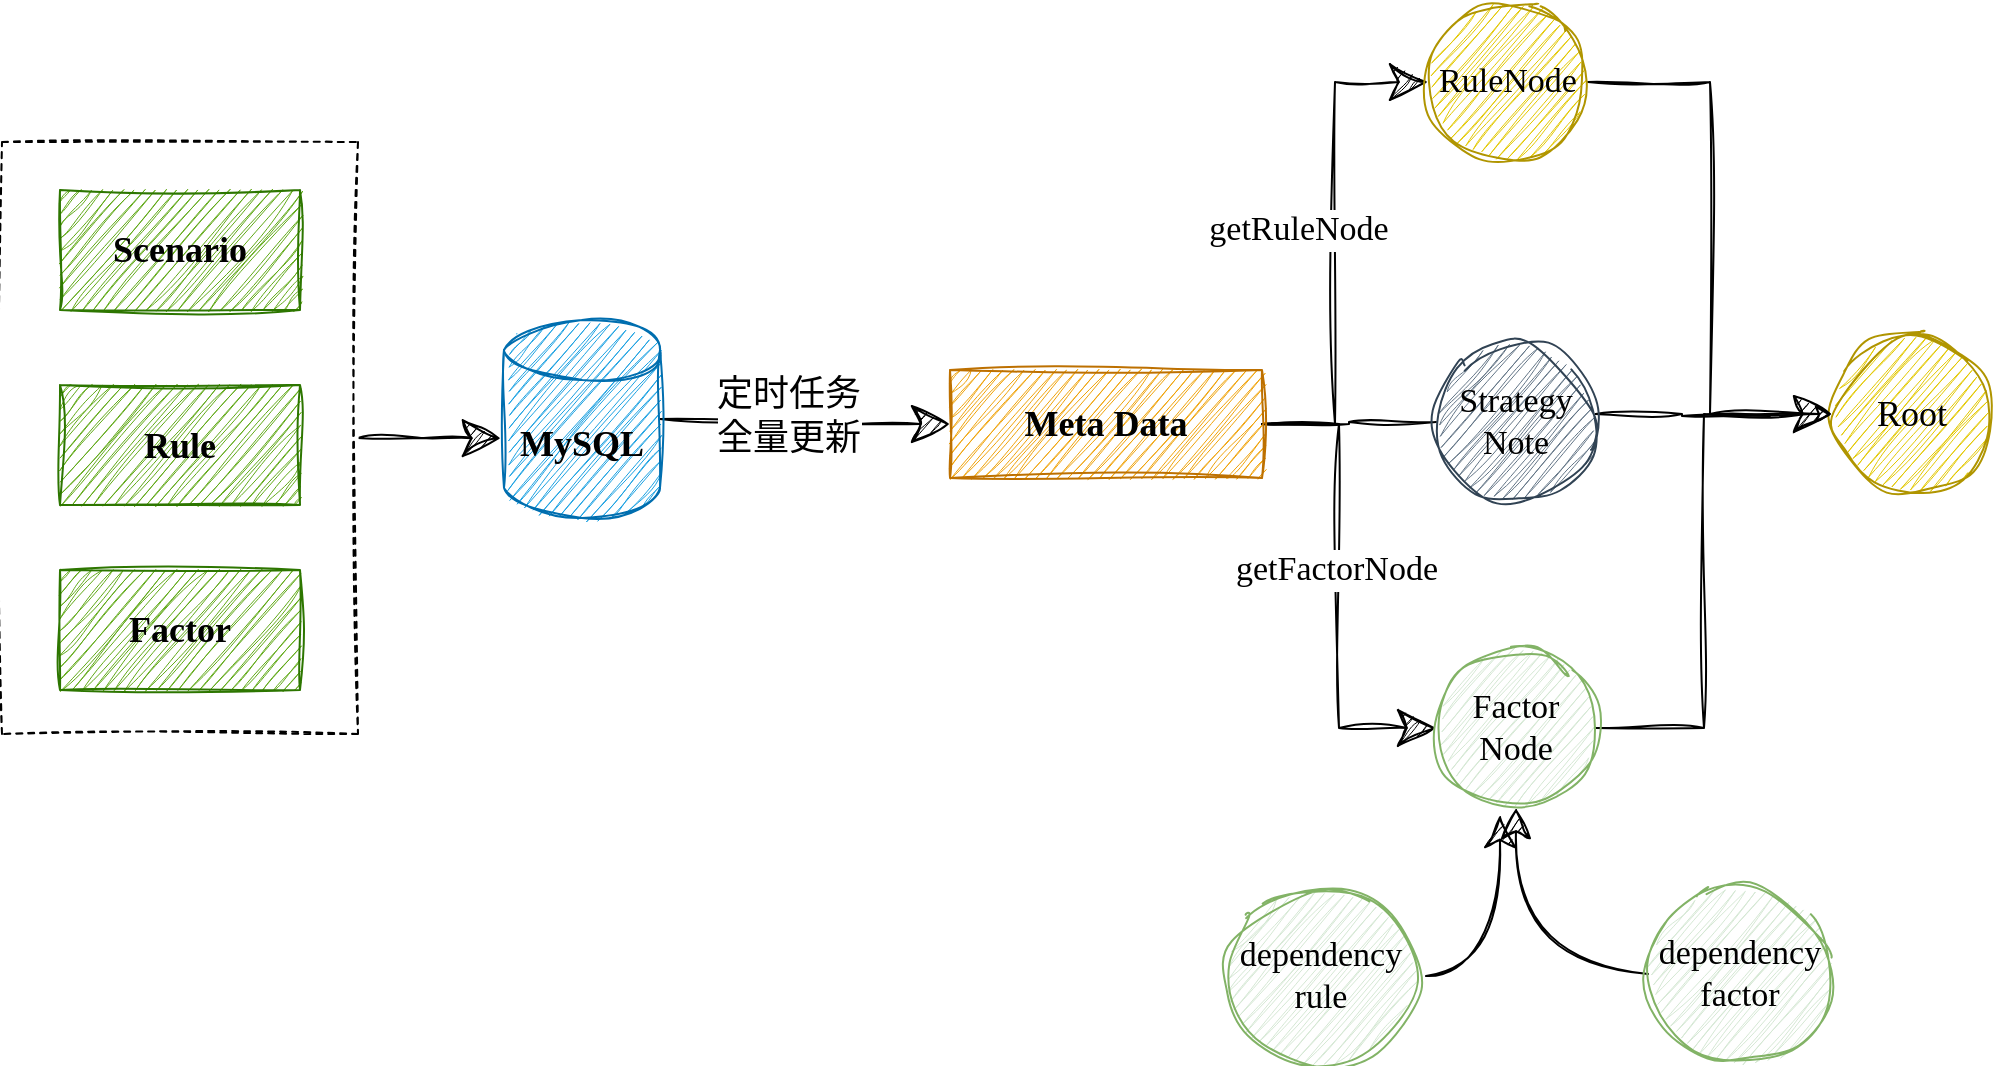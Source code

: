 <mxfile version="21.6.8" type="github">
  <diagram name="第 1 页" id="RwdDkMVxCmkXGutyeQiV">
    <mxGraphModel dx="1860" dy="962" grid="0" gridSize="10" guides="1" tooltips="1" connect="1" arrows="1" fold="1" page="0" pageScale="1" pageWidth="1169" pageHeight="827" math="0" shadow="0">
      <root>
        <mxCell id="0" />
        <mxCell id="1" parent="0" />
        <mxCell id="y90TR_eES9gFVXuPP8y6-5" style="edgeStyle=orthogonalEdgeStyle;rounded=0;orthogonalLoop=1;jettySize=auto;html=1;entryX=0;entryY=0.5;entryDx=0;entryDy=0;sketch=1;curveFitting=1;jiggle=2;targetPerimeterSpacing=10;endSize=17;" parent="1" source="y90TR_eES9gFVXuPP8y6-1" target="y90TR_eES9gFVXuPP8y6-3" edge="1">
          <mxGeometry relative="1" as="geometry" />
        </mxCell>
        <mxCell id="y90TR_eES9gFVXuPP8y6-7" value="&lt;font face=&quot;Comic Sans MS&quot; style=&quot;font-size: 18px;&quot;&gt;定时任务&lt;br&gt;全量更新&lt;/font&gt;" style="edgeLabel;html=1;align=center;verticalAlign=middle;resizable=0;points=[];" parent="y90TR_eES9gFVXuPP8y6-5" vertex="1" connectable="0">
          <mxGeometry x="-0.135" y="2" relative="1" as="geometry">
            <mxPoint as="offset" />
          </mxGeometry>
        </mxCell>
        <mxCell id="y90TR_eES9gFVXuPP8y6-1" value="&lt;h4&gt;&lt;font face=&quot;Comic Sans MS&quot; style=&quot;font-size: 18px;&quot; color=&quot;#000000&quot;&gt;MySQL&lt;/font&gt;&lt;/h4&gt;" style="shape=cylinder3;whiteSpace=wrap;html=1;boundedLbl=1;backgroundOutline=1;size=15;sketch=1;curveFitting=1;jiggle=2;shadow=0;fillColor=#1ba1e2;strokeColor=#006EAF;fontColor=#ffffff;" parent="1" vertex="1">
          <mxGeometry x="169" y="297" width="78" height="99" as="geometry" />
        </mxCell>
        <mxCell id="YaqIEvK-8tjsQ3Ezuoqx-6" style="edgeStyle=orthogonalEdgeStyle;rounded=0;orthogonalLoop=1;jettySize=auto;html=1;entryX=0;entryY=0.5;entryDx=0;entryDy=0;sketch=1;curveFitting=1;jiggle=2;targetPerimeterSpacing=10;endSize=17;" parent="1" source="y90TR_eES9gFVXuPP8y6-3" target="YaqIEvK-8tjsQ3Ezuoqx-2" edge="1">
          <mxGeometry relative="1" as="geometry" />
        </mxCell>
        <mxCell id="YaqIEvK-8tjsQ3Ezuoqx-17" value="&lt;font style=&quot;font-size: 17px;&quot; face=&quot;Comic Sans MS&quot;&gt;getRuleNode&lt;/font&gt;" style="edgeLabel;html=1;align=center;verticalAlign=middle;resizable=0;points=[];" parent="YaqIEvK-8tjsQ3Ezuoqx-6" vertex="1" connectable="0">
          <mxGeometry x="-0.123" y="-1" relative="1" as="geometry">
            <mxPoint x="-20" y="-22" as="offset" />
          </mxGeometry>
        </mxCell>
        <mxCell id="YaqIEvK-8tjsQ3Ezuoqx-7" style="edgeStyle=orthogonalEdgeStyle;rounded=0;orthogonalLoop=1;jettySize=auto;html=1;entryX=0;entryY=0.5;entryDx=0;entryDy=0;targetPerimeterSpacing=10;endSize=17;sketch=1;curveFitting=1;jiggle=2;" parent="1" source="y90TR_eES9gFVXuPP8y6-3" target="YaqIEvK-8tjsQ3Ezuoqx-3" edge="1">
          <mxGeometry relative="1" as="geometry" />
        </mxCell>
        <mxCell id="YaqIEvK-8tjsQ3Ezuoqx-18" value="&lt;font face=&quot;Comic Sans MS&quot; style=&quot;font-size: 17px;&quot;&gt;getFactorNode&lt;/font&gt;" style="edgeLabel;html=1;align=center;verticalAlign=middle;resizable=0;points=[];" parent="YaqIEvK-8tjsQ3Ezuoqx-7" vertex="1" connectable="0">
          <mxGeometry x="-0.072" y="-2" relative="1" as="geometry">
            <mxPoint as="offset" />
          </mxGeometry>
        </mxCell>
        <mxCell id="nG0NmrF7ap1_xRI_WX3w-9" style="edgeStyle=orthogonalEdgeStyle;rounded=0;orthogonalLoop=1;jettySize=auto;html=1;entryX=0;entryY=0.5;entryDx=0;entryDy=0;sketch=1;curveFitting=1;jiggle=2;targetPerimeterSpacing=7;endArrow=none;endFill=0;endSize=9;" edge="1" parent="1" source="y90TR_eES9gFVXuPP8y6-3" target="nG0NmrF7ap1_xRI_WX3w-7">
          <mxGeometry relative="1" as="geometry" />
        </mxCell>
        <mxCell id="y90TR_eES9gFVXuPP8y6-3" value="&lt;h4 style=&quot;border-color: var(--border-color);&quot;&gt;&lt;font style=&quot;border-color: var(--border-color); font-size: 18px;&quot; face=&quot;Comic Sans MS&quot; color=&quot;#000000&quot;&gt;Meta Data&lt;/font&gt;&lt;/h4&gt;" style="rounded=0;whiteSpace=wrap;html=1;sketch=1;curveFitting=1;jiggle=2;glass=0;shadow=0;fillColor=#f0a30a;strokeColor=#BD7000;fontColor=#000000;" parent="1" vertex="1">
          <mxGeometry x="392" y="322" width="156" height="54" as="geometry" />
        </mxCell>
        <mxCell id="y90TR_eES9gFVXuPP8y6-8" value="&lt;font face=&quot;Comic Sans MS&quot;&gt;&lt;span style=&quot;font-size: 18px;&quot;&gt;Root&lt;/span&gt;&lt;/font&gt;" style="ellipse;whiteSpace=wrap;html=1;fillColor=#e3c800;strokeColor=#B09500;fontColor=#000000;rounded=0;sketch=1;curveFitting=1;jiggle=2;glass=0;shadow=0;" parent="1" vertex="1">
          <mxGeometry x="833" y="304" width="80" height="80" as="geometry" />
        </mxCell>
        <mxCell id="YaqIEvK-8tjsQ3Ezuoqx-14" style="edgeStyle=orthogonalEdgeStyle;rounded=0;orthogonalLoop=1;jettySize=auto;html=1;entryX=0;entryY=0.5;entryDx=0;entryDy=0;sketch=1;curveFitting=1;jiggle=2;" parent="1" source="YaqIEvK-8tjsQ3Ezuoqx-2" target="y90TR_eES9gFVXuPP8y6-8" edge="1">
          <mxGeometry relative="1" as="geometry" />
        </mxCell>
        <mxCell id="YaqIEvK-8tjsQ3Ezuoqx-2" value="&lt;font style=&quot;font-size: 17px;&quot; face=&quot;Comic Sans MS&quot;&gt;RuleNode&lt;/font&gt;" style="ellipse;whiteSpace=wrap;html=1;fillColor=#e3c800;strokeColor=#B09500;fontColor=#000000;rounded=0;sketch=1;curveFitting=1;jiggle=2;glass=0;shadow=0;" parent="1" vertex="1">
          <mxGeometry x="631" y="138" width="80" height="80" as="geometry" />
        </mxCell>
        <mxCell id="YaqIEvK-8tjsQ3Ezuoqx-13" style="edgeStyle=orthogonalEdgeStyle;rounded=0;orthogonalLoop=1;jettySize=auto;html=1;entryX=0;entryY=0.5;entryDx=0;entryDy=0;sketch=1;curveFitting=1;jiggle=2;endSize=17;" parent="1" source="YaqIEvK-8tjsQ3Ezuoqx-3" target="y90TR_eES9gFVXuPP8y6-8" edge="1">
          <mxGeometry relative="1" as="geometry" />
        </mxCell>
        <mxCell id="YaqIEvK-8tjsQ3Ezuoqx-3" value="&lt;font style=&quot;font-size: 17px;&quot; face=&quot;Comic Sans MS&quot;&gt;Factor&lt;br&gt;Node&lt;/font&gt;" style="ellipse;whiteSpace=wrap;html=1;fillColor=#d5e8d4;strokeColor=#82b366;rounded=0;sketch=1;curveFitting=1;jiggle=2;glass=0;shadow=0;" parent="1" vertex="1">
          <mxGeometry x="635" y="461" width="80" height="80" as="geometry" />
        </mxCell>
        <mxCell id="YaqIEvK-8tjsQ3Ezuoqx-11" style="edgeStyle=orthogonalEdgeStyle;rounded=0;orthogonalLoop=1;jettySize=auto;html=1;entryX=0.4;entryY=1.044;entryDx=0;entryDy=0;entryPerimeter=0;curved=1;sketch=1;curveFitting=1;jiggle=2;targetPerimeterSpacing=4;startSize=16;sourcePerimeterSpacing=4;endSize=14;" parent="1" source="YaqIEvK-8tjsQ3Ezuoqx-4" target="YaqIEvK-8tjsQ3Ezuoqx-3" edge="1">
          <mxGeometry relative="1" as="geometry" />
        </mxCell>
        <mxCell id="YaqIEvK-8tjsQ3Ezuoqx-4" value="&lt;font face=&quot;Comic Sans MS&quot;&gt;&lt;span style=&quot;font-size: 17px;&quot;&gt;dependency&lt;br&gt;rule&lt;br&gt;&lt;/span&gt;&lt;/font&gt;" style="ellipse;whiteSpace=wrap;html=1;fillColor=#d5e8d4;strokeColor=#82b366;rounded=0;sketch=1;curveFitting=1;jiggle=2;glass=0;shadow=0;" parent="1" vertex="1">
          <mxGeometry x="529" y="581" width="97" height="88" as="geometry" />
        </mxCell>
        <mxCell id="YaqIEvK-8tjsQ3Ezuoqx-12" style="edgeStyle=orthogonalEdgeStyle;rounded=0;orthogonalLoop=1;jettySize=auto;html=1;entryX=0.5;entryY=1;entryDx=0;entryDy=0;curved=1;sketch=1;curveFitting=1;jiggle=2;endSize=13;" parent="1" source="YaqIEvK-8tjsQ3Ezuoqx-5" target="YaqIEvK-8tjsQ3Ezuoqx-3" edge="1">
          <mxGeometry relative="1" as="geometry" />
        </mxCell>
        <mxCell id="YaqIEvK-8tjsQ3Ezuoqx-5" value="&lt;font face=&quot;Comic Sans MS&quot;&gt;&lt;span style=&quot;font-size: 17px;&quot;&gt;dependency&lt;br&gt;factor&lt;br&gt;&lt;/span&gt;&lt;/font&gt;" style="ellipse;whiteSpace=wrap;html=1;fillColor=#d5e8d4;strokeColor=#82b366;rounded=0;sketch=1;curveFitting=1;jiggle=2;glass=0;shadow=0;" parent="1" vertex="1">
          <mxGeometry x="741" y="579" width="92" height="90" as="geometry" />
        </mxCell>
        <mxCell id="nG0NmrF7ap1_xRI_WX3w-6" style="edgeStyle=orthogonalEdgeStyle;rounded=0;orthogonalLoop=1;jettySize=auto;html=1;exitX=1;exitY=0.5;exitDx=0;exitDy=0;entryX=-0.02;entryY=0.597;entryDx=0;entryDy=0;entryPerimeter=0;sketch=1;curveFitting=1;jiggle=2;targetPerimeterSpacing=10;endSize=17;" edge="1" parent="1" source="nG0NmrF7ap1_xRI_WX3w-2" target="y90TR_eES9gFVXuPP8y6-1">
          <mxGeometry relative="1" as="geometry" />
        </mxCell>
        <mxCell id="nG0NmrF7ap1_xRI_WX3w-2" value="" style="rounded=0;whiteSpace=wrap;html=1;sketch=1;curveFitting=1;jiggle=2;dashed=1;" vertex="1" parent="1">
          <mxGeometry x="-82" y="208" width="178" height="296" as="geometry" />
        </mxCell>
        <mxCell id="nG0NmrF7ap1_xRI_WX3w-3" value="&lt;h4 style=&quot;border-color: var(--border-color);&quot;&gt;&lt;font style=&quot;border-color: var(--border-color); font-size: 18px;&quot; face=&quot;Comic Sans MS&quot; color=&quot;#000000&quot;&gt;Scenario&lt;/font&gt;&lt;/h4&gt;" style="rounded=0;whiteSpace=wrap;html=1;sketch=1;curveFitting=1;jiggle=2;glass=0;shadow=0;fillColor=#60a917;fontColor=#ffffff;strokeColor=#2D7600;" vertex="1" parent="1">
          <mxGeometry x="-53" y="232" width="120" height="60" as="geometry" />
        </mxCell>
        <mxCell id="nG0NmrF7ap1_xRI_WX3w-4" value="&lt;h4 style=&quot;border-color: var(--border-color);&quot;&gt;&lt;font style=&quot;border-color: var(--border-color); font-size: 18px;&quot; face=&quot;Comic Sans MS&quot; color=&quot;#000000&quot;&gt;Rule&lt;/font&gt;&lt;/h4&gt;" style="rounded=0;whiteSpace=wrap;html=1;sketch=1;curveFitting=1;jiggle=2;glass=0;shadow=0;fillColor=#60a917;fontColor=#ffffff;strokeColor=#2D7600;" vertex="1" parent="1">
          <mxGeometry x="-53" y="329.5" width="120" height="60" as="geometry" />
        </mxCell>
        <mxCell id="nG0NmrF7ap1_xRI_WX3w-5" value="&lt;h4 style=&quot;border-color: var(--border-color);&quot;&gt;&lt;font style=&quot;border-color: var(--border-color); font-size: 18px;&quot; face=&quot;Comic Sans MS&quot; color=&quot;#000000&quot;&gt;Factor&lt;/font&gt;&lt;/h4&gt;" style="rounded=0;whiteSpace=wrap;html=1;sketch=1;curveFitting=1;jiggle=2;glass=0;shadow=0;fillColor=#60a917;fontColor=#ffffff;strokeColor=#2D7600;" vertex="1" parent="1">
          <mxGeometry x="-53" y="422" width="120" height="60" as="geometry" />
        </mxCell>
        <mxCell id="nG0NmrF7ap1_xRI_WX3w-8" style="edgeStyle=orthogonalEdgeStyle;rounded=0;orthogonalLoop=1;jettySize=auto;html=1;endArrow=none;endFill=0;shadow=0;sketch=1;curveFitting=1;jiggle=2;targetPerimeterSpacing=8;endSize=9;" edge="1" parent="1" source="nG0NmrF7ap1_xRI_WX3w-7">
          <mxGeometry relative="1" as="geometry">
            <mxPoint x="801.857" y="344" as="targetPoint" />
            <Array as="points">
              <mxPoint x="758" y="344" />
              <mxPoint x="802" y="345" />
            </Array>
          </mxGeometry>
        </mxCell>
        <mxCell id="nG0NmrF7ap1_xRI_WX3w-7" value="&lt;font style=&quot;font-size: 17px;&quot; face=&quot;Comic Sans MS&quot;&gt;&lt;font color=&quot;#000000&quot;&gt;Strategy&lt;br&gt;Note&lt;/font&gt;&lt;br&gt;&lt;/font&gt;" style="ellipse;whiteSpace=wrap;html=1;fillColor=#647687;strokeColor=#314354;fontColor=#ffffff;rounded=0;sketch=1;curveFitting=1;jiggle=2;glass=0;shadow=0;" vertex="1" parent="1">
          <mxGeometry x="635" y="308" width="80" height="80" as="geometry" />
        </mxCell>
      </root>
    </mxGraphModel>
  </diagram>
</mxfile>
